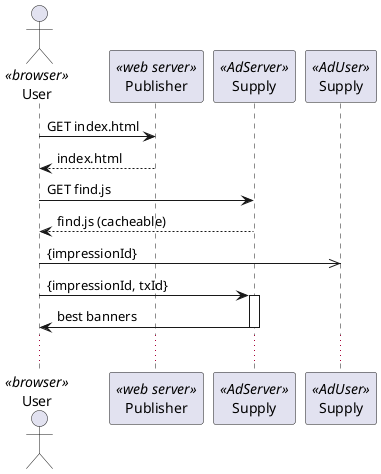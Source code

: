 @startuml
actor User << browser >>
participant Publisher << web server >>
participant Supply as Supply << AdServer >>
participant Supply as SupplyU << AdUser >>
 
User -> Publisher: GET index.html
User <-- Publisher: index.html
User -> Supply: GET find.js
User <-- Supply: find.js (cacheable)
User ->> SupplyU: {impressionId}
User -> Supply: {impressionId, txId}
activate Supply
User <- Supply: best banners
deactivate Supply
...


@enduml
